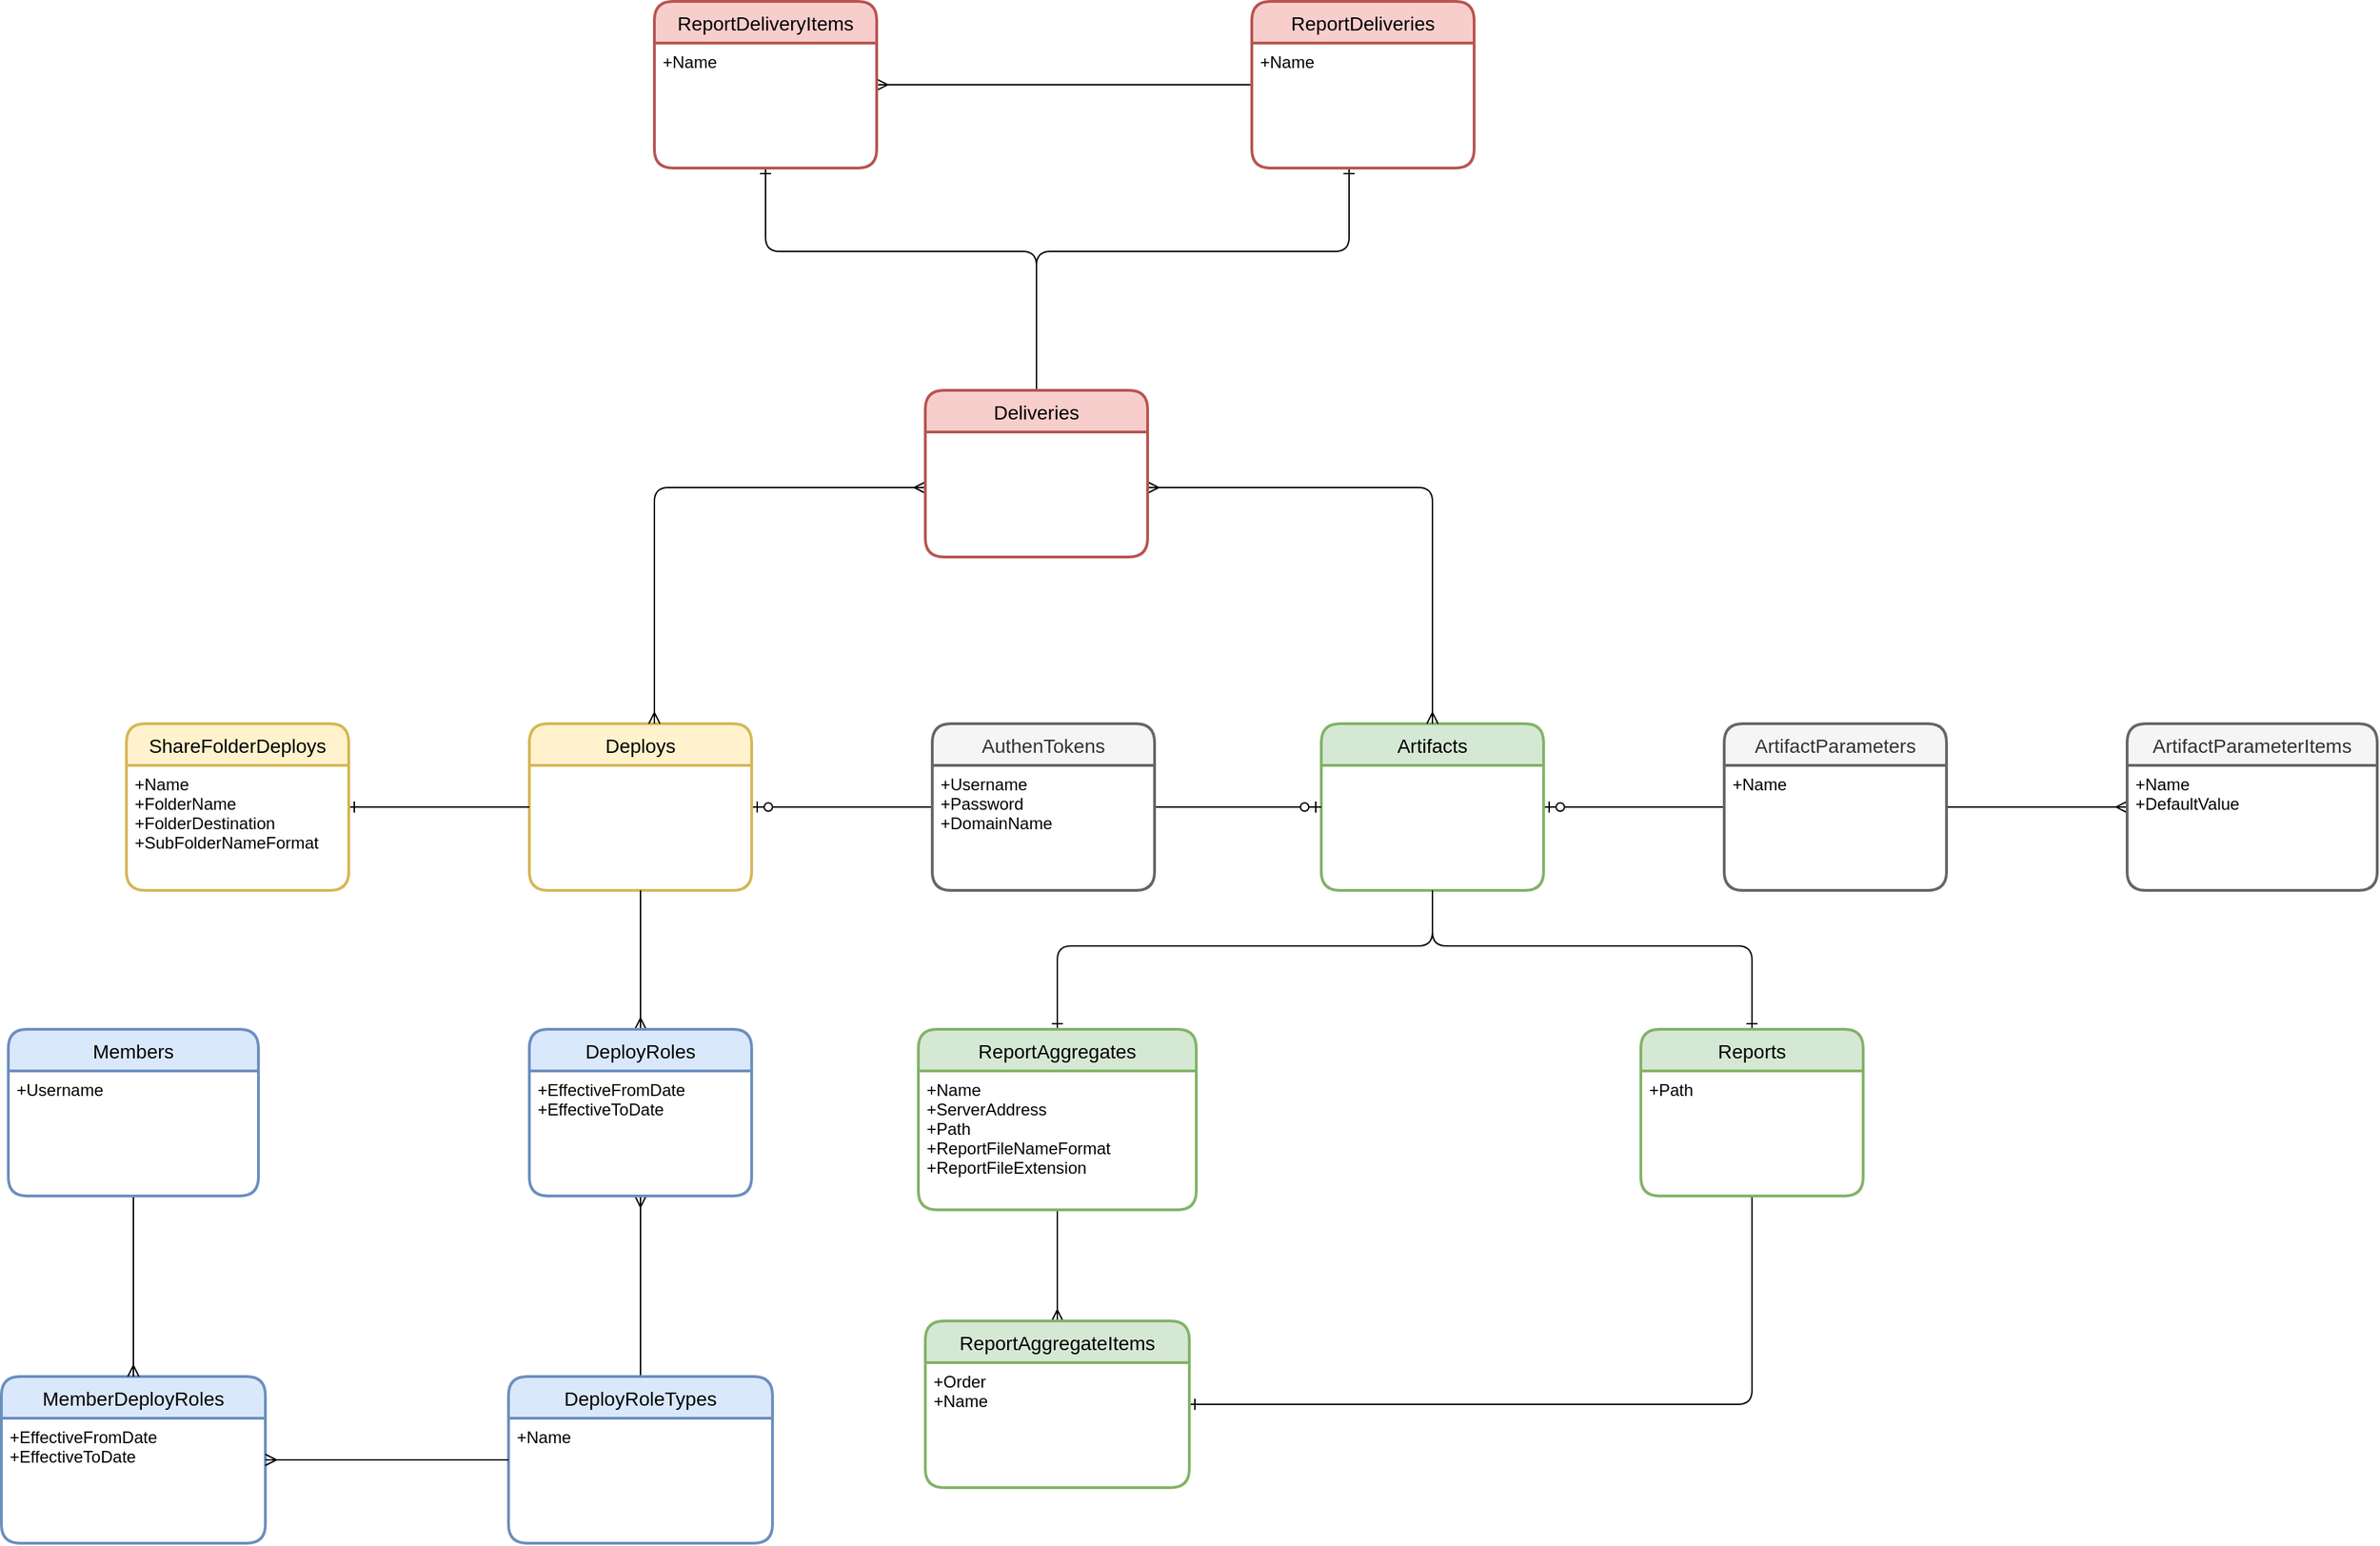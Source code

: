 <mxfile version="13.7.3" type="github">
  <diagram id="7HGqWyUw-NUKtqw8hbtW" name="Page-1">
    <mxGraphModel dx="2580" dy="2067" grid="1" gridSize="10" guides="1" tooltips="1" connect="1" arrows="1" fold="1" page="1" pageScale="1" pageWidth="850" pageHeight="1100" math="0" shadow="0">
      <root>
        <mxCell id="0" />
        <mxCell id="1" parent="0" />
        <mxCell id="pEmnw5MB7O9ldLBmpmIz-14" value="" style="edgeStyle=entityRelationEdgeStyle;fontSize=12;html=1;endArrow=ERzeroToOne;endFill=1;" edge="1" parent="1" source="pEmnw5MB7O9ldLBmpmIz-11" target="pEmnw5MB7O9ldLBmpmIz-9">
          <mxGeometry width="100" height="100" relative="1" as="geometry">
            <mxPoint x="480" y="560" as="sourcePoint" />
            <mxPoint x="580" y="460" as="targetPoint" />
          </mxGeometry>
        </mxCell>
        <mxCell id="pEmnw5MB7O9ldLBmpmIz-17" value="" style="edgeStyle=entityRelationEdgeStyle;fontSize=12;html=1;endArrow=ERmany;" edge="1" parent="1" source="pEmnw5MB7O9ldLBmpmIz-11" target="pEmnw5MB7O9ldLBmpmIz-15">
          <mxGeometry width="100" height="100" relative="1" as="geometry">
            <mxPoint x="750" y="550" as="sourcePoint" />
            <mxPoint x="850" y="450" as="targetPoint" />
          </mxGeometry>
        </mxCell>
        <mxCell id="pEmnw5MB7O9ldLBmpmIz-9" value="Artifacts" style="swimlane;childLayout=stackLayout;horizontal=1;startSize=30;horizontalStack=0;rounded=1;fontSize=14;fontStyle=0;strokeWidth=2;resizeParent=0;resizeLast=1;shadow=0;dashed=0;align=center;fillColor=#d5e8d4;strokeColor=#82b366;" vertex="1" parent="1">
          <mxGeometry x="210" y="260" width="160" height="120" as="geometry" />
        </mxCell>
        <mxCell id="pEmnw5MB7O9ldLBmpmIz-15" value="ArtifactParameterItems" style="swimlane;childLayout=stackLayout;horizontal=1;startSize=30;horizontalStack=0;rounded=1;fontSize=14;fontStyle=0;strokeWidth=2;resizeParent=0;resizeLast=1;shadow=0;dashed=0;align=center;fillColor=#f5f5f5;strokeColor=#666666;fontColor=#333333;" vertex="1" parent="1">
          <mxGeometry x="790" y="260" width="180" height="120" as="geometry" />
        </mxCell>
        <mxCell id="pEmnw5MB7O9ldLBmpmIz-16" value="+Name&#xa;+DefaultValue&#xa;" style="align=left;strokeColor=none;fillColor=none;spacingLeft=4;fontSize=12;verticalAlign=top;resizable=0;rotatable=0;part=1;" vertex="1" parent="pEmnw5MB7O9ldLBmpmIz-15">
          <mxGeometry y="30" width="180" height="90" as="geometry" />
        </mxCell>
        <mxCell id="pEmnw5MB7O9ldLBmpmIz-11" value="ArtifactParameters" style="swimlane;childLayout=stackLayout;horizontal=1;startSize=30;horizontalStack=0;rounded=1;fontSize=14;fontStyle=0;strokeWidth=2;resizeParent=0;resizeLast=1;shadow=0;dashed=0;align=center;fillColor=#f5f5f5;strokeColor=#666666;fontColor=#333333;" vertex="1" parent="1">
          <mxGeometry x="500" y="260" width="160" height="120" as="geometry" />
        </mxCell>
        <mxCell id="pEmnw5MB7O9ldLBmpmIz-12" value="+Name&#xa;&#xa;" style="align=left;strokeColor=none;fillColor=none;spacingLeft=4;fontSize=12;verticalAlign=top;resizable=0;rotatable=0;part=1;" vertex="1" parent="pEmnw5MB7O9ldLBmpmIz-11">
          <mxGeometry y="30" width="160" height="90" as="geometry" />
        </mxCell>
        <mxCell id="pEmnw5MB7O9ldLBmpmIz-21" value="" style="edgeStyle=orthogonalEdgeStyle;fontSize=12;html=1;endArrow=ERone;endFill=1;" edge="1" parent="1" source="pEmnw5MB7O9ldLBmpmIz-9" target="pEmnw5MB7O9ldLBmpmIz-23">
          <mxGeometry width="100" height="100" relative="1" as="geometry">
            <mxPoint x="430" y="550" as="sourcePoint" />
            <mxPoint x="290" y="500" as="targetPoint" />
            <Array as="points">
              <mxPoint x="290" y="420" />
              <mxPoint x="520" y="420" />
            </Array>
          </mxGeometry>
        </mxCell>
        <mxCell id="pEmnw5MB7O9ldLBmpmIz-31" value="" style="edgeStyle=entityRelationEdgeStyle;fontSize=12;html=1;endArrow=ERzeroToOne;endFill=1;" edge="1" parent="1" source="pEmnw5MB7O9ldLBmpmIz-29" target="pEmnw5MB7O9ldLBmpmIz-9">
          <mxGeometry width="100" height="100" relative="1" as="geometry">
            <mxPoint x="80" y="450" as="sourcePoint" />
            <mxPoint x="180" y="350" as="targetPoint" />
          </mxGeometry>
        </mxCell>
        <mxCell id="pEmnw5MB7O9ldLBmpmIz-32" value="" style="edgeStyle=entityRelationEdgeStyle;fontSize=12;html=1;endArrow=ERzeroToOne;endFill=1;" edge="1" parent="1" source="pEmnw5MB7O9ldLBmpmIz-29" target="pEmnw5MB7O9ldLBmpmIz-19">
          <mxGeometry width="100" height="100" relative="1" as="geometry">
            <mxPoint x="-230" y="570" as="sourcePoint" />
            <mxPoint x="-130" y="470" as="targetPoint" />
          </mxGeometry>
        </mxCell>
        <mxCell id="pEmnw5MB7O9ldLBmpmIz-19" value="Deploys" style="swimlane;childLayout=stackLayout;horizontal=1;startSize=30;horizontalStack=0;rounded=1;fontSize=14;fontStyle=0;strokeWidth=2;resizeParent=0;resizeLast=1;shadow=0;dashed=0;align=center;fillColor=#fff2cc;strokeColor=#d6b656;" vertex="1" parent="1">
          <mxGeometry x="-360" y="260" width="160" height="120" as="geometry" />
        </mxCell>
        <mxCell id="pEmnw5MB7O9ldLBmpmIz-33" value="" style="edgeStyle=orthogonalEdgeStyle;fontSize=12;html=1;endArrow=ERone;endFill=1;" edge="1" parent="1" source="pEmnw5MB7O9ldLBmpmIz-9" target="pEmnw5MB7O9ldLBmpmIz-26">
          <mxGeometry width="100" height="100" relative="1" as="geometry">
            <mxPoint x="60" y="720" as="sourcePoint" />
            <mxPoint x="160" y="620" as="targetPoint" />
            <Array as="points">
              <mxPoint x="290" y="420" />
              <mxPoint x="20" y="420" />
            </Array>
          </mxGeometry>
        </mxCell>
        <mxCell id="pEmnw5MB7O9ldLBmpmIz-36" value="" style="edgeStyle=orthogonalEdgeStyle;fontSize=12;html=1;endArrow=ERmany;" edge="1" parent="1" source="pEmnw5MB7O9ldLBmpmIz-26" target="pEmnw5MB7O9ldLBmpmIz-34">
          <mxGeometry width="100" height="100" relative="1" as="geometry">
            <mxPoint x="290" y="830" as="sourcePoint" />
            <mxPoint x="390" y="730" as="targetPoint" />
          </mxGeometry>
        </mxCell>
        <mxCell id="pEmnw5MB7O9ldLBmpmIz-37" value="" style="edgeStyle=orthogonalEdgeStyle;fontSize=12;html=1;endArrow=ERone;endFill=1;" edge="1" parent="1" source="pEmnw5MB7O9ldLBmpmIz-23" target="pEmnw5MB7O9ldLBmpmIz-34">
          <mxGeometry width="100" height="100" relative="1" as="geometry">
            <mxPoint x="180" y="830" as="sourcePoint" />
            <mxPoint x="280" y="730" as="targetPoint" />
            <Array as="points">
              <mxPoint x="520" y="750" />
            </Array>
          </mxGeometry>
        </mxCell>
        <mxCell id="pEmnw5MB7O9ldLBmpmIz-40" value="" style="edgeStyle=orthogonalEdgeStyle;fontSize=12;html=1;endArrow=ERone;endFill=1;" edge="1" parent="1" source="pEmnw5MB7O9ldLBmpmIz-18" target="pEmnw5MB7O9ldLBmpmIz-38">
          <mxGeometry width="100" height="100" relative="1" as="geometry">
            <mxPoint x="280" y="60" as="sourcePoint" />
            <mxPoint x="380" y="-40" as="targetPoint" />
            <Array as="points">
              <mxPoint x="5" y="-80" />
              <mxPoint x="230" y="-80" />
            </Array>
          </mxGeometry>
        </mxCell>
        <mxCell id="pEmnw5MB7O9ldLBmpmIz-43" value="" style="edgeStyle=orthogonalEdgeStyle;fontSize=12;html=1;endArrow=ERone;endFill=1;" edge="1" parent="1" source="pEmnw5MB7O9ldLBmpmIz-18" target="pEmnw5MB7O9ldLBmpmIz-41">
          <mxGeometry width="100" height="100" relative="1" as="geometry">
            <mxPoint x="-370" y="-70" as="sourcePoint" />
            <mxPoint x="-270" y="-170" as="targetPoint" />
            <Array as="points">
              <mxPoint x="5" y="-80" />
              <mxPoint x="-190" y="-80" />
            </Array>
          </mxGeometry>
        </mxCell>
        <mxCell id="pEmnw5MB7O9ldLBmpmIz-46" value="" style="edgeStyle=orthogonalEdgeStyle;fontSize=12;html=1;endArrow=ERmany;" edge="1" parent="1" source="pEmnw5MB7O9ldLBmpmIz-38" target="pEmnw5MB7O9ldLBmpmIz-41">
          <mxGeometry width="100" height="100" relative="1" as="geometry">
            <mxPoint x="-540" y="80" as="sourcePoint" />
            <mxPoint x="-440" y="-20" as="targetPoint" />
            <Array as="points" />
          </mxGeometry>
        </mxCell>
        <mxCell id="pEmnw5MB7O9ldLBmpmIz-48" value="" style="edgeStyle=orthogonalEdgeStyle;fontSize=12;html=1;endArrow=ERmany;startArrow=ERmany;" edge="1" parent="1" source="pEmnw5MB7O9ldLBmpmIz-9" target="pEmnw5MB7O9ldLBmpmIz-18">
          <mxGeometry width="100" height="100" relative="1" as="geometry">
            <mxPoint x="380" y="90" as="sourcePoint" />
            <mxPoint x="480" y="-10" as="targetPoint" />
            <Array as="points">
              <mxPoint x="290" y="90" />
            </Array>
          </mxGeometry>
        </mxCell>
        <mxCell id="pEmnw5MB7O9ldLBmpmIz-49" value="" style="edgeStyle=orthogonalEdgeStyle;fontSize=12;html=1;endArrow=ERmany;startArrow=ERmany;" edge="1" parent="1" source="pEmnw5MB7O9ldLBmpmIz-19" target="pEmnw5MB7O9ldLBmpmIz-18">
          <mxGeometry width="100" height="100" relative="1" as="geometry">
            <mxPoint x="-20" y="140" as="sourcePoint" />
            <mxPoint x="80" y="40" as="targetPoint" />
            <Array as="points">
              <mxPoint x="-270" y="90" />
            </Array>
          </mxGeometry>
        </mxCell>
        <mxCell id="pEmnw5MB7O9ldLBmpmIz-29" value="AuthenTokens" style="swimlane;childLayout=stackLayout;horizontal=1;startSize=30;horizontalStack=0;rounded=1;fontSize=14;fontStyle=0;strokeWidth=2;resizeParent=0;resizeLast=1;shadow=0;dashed=0;align=center;fillColor=#f5f5f5;strokeColor=#666666;fontColor=#333333;" vertex="1" parent="1">
          <mxGeometry x="-70" y="260" width="160" height="120" as="geometry" />
        </mxCell>
        <mxCell id="pEmnw5MB7O9ldLBmpmIz-30" value="+Username&#xa;+Password&#xa;+DomainName&#xa;&#xa;" style="align=left;strokeColor=none;fillColor=none;spacingLeft=4;fontSize=12;verticalAlign=top;resizable=0;rotatable=0;part=1;" vertex="1" parent="pEmnw5MB7O9ldLBmpmIz-29">
          <mxGeometry y="30" width="160" height="90" as="geometry" />
        </mxCell>
        <mxCell id="pEmnw5MB7O9ldLBmpmIz-52" value="" style="edgeStyle=entityRelationEdgeStyle;fontSize=12;html=1;endArrow=ERone;endFill=1;" edge="1" parent="1" source="pEmnw5MB7O9ldLBmpmIz-19" target="pEmnw5MB7O9ldLBmpmIz-50">
          <mxGeometry width="100" height="100" relative="1" as="geometry">
            <mxPoint x="-490" y="550" as="sourcePoint" />
            <mxPoint x="-390" y="450" as="targetPoint" />
          </mxGeometry>
        </mxCell>
        <mxCell id="pEmnw5MB7O9ldLBmpmIz-50" value="ShareFolderDeploys" style="swimlane;childLayout=stackLayout;horizontal=1;startSize=30;horizontalStack=0;rounded=1;fontSize=14;fontStyle=0;strokeWidth=2;resizeParent=0;resizeLast=1;shadow=0;dashed=0;align=center;fillColor=#fff2cc;strokeColor=#d6b656;" vertex="1" parent="1">
          <mxGeometry x="-650" y="260" width="160" height="120" as="geometry" />
        </mxCell>
        <mxCell id="pEmnw5MB7O9ldLBmpmIz-51" value="+Name&#xa;+FolderName&#xa;+FolderDestination&#xa;+SubFolderNameFormat&#xa;&#xa;" style="align=left;strokeColor=none;fillColor=none;spacingLeft=4;fontSize=12;verticalAlign=top;resizable=0;rotatable=0;part=1;" vertex="1" parent="pEmnw5MB7O9ldLBmpmIz-50">
          <mxGeometry y="30" width="160" height="90" as="geometry" />
        </mxCell>
        <mxCell id="pEmnw5MB7O9ldLBmpmIz-26" value="ReportAggregates" style="swimlane;childLayout=stackLayout;horizontal=1;startSize=30;horizontalStack=0;rounded=1;fontSize=14;fontStyle=0;strokeWidth=2;resizeParent=0;resizeLast=1;shadow=0;dashed=0;align=center;fillColor=#d5e8d4;strokeColor=#82b366;" vertex="1" parent="1">
          <mxGeometry x="-80" y="480" width="200" height="130" as="geometry" />
        </mxCell>
        <mxCell id="pEmnw5MB7O9ldLBmpmIz-27" value="+Name&#xa;+ServerAddress&#xa;+Path&#xa;+ReportFileNameFormat&#xa;+ReportFileExtension&#xa;" style="align=left;strokeColor=none;fillColor=none;spacingLeft=4;fontSize=12;verticalAlign=top;resizable=0;rotatable=0;part=1;" vertex="1" parent="pEmnw5MB7O9ldLBmpmIz-26">
          <mxGeometry y="30" width="200" height="100" as="geometry" />
        </mxCell>
        <mxCell id="pEmnw5MB7O9ldLBmpmIz-34" value="ReportAggregateItems" style="swimlane;childLayout=stackLayout;horizontal=1;startSize=30;horizontalStack=0;rounded=1;fontSize=14;fontStyle=0;strokeWidth=2;resizeParent=0;resizeLast=1;shadow=0;dashed=0;align=center;fillColor=#d5e8d4;strokeColor=#82b366;" vertex="1" parent="1">
          <mxGeometry x="-75" y="690" width="190" height="120" as="geometry" />
        </mxCell>
        <mxCell id="pEmnw5MB7O9ldLBmpmIz-35" value="+Order&#xa;+Name&#xa;&#xa;" style="align=left;strokeColor=none;fillColor=none;spacingLeft=4;fontSize=12;verticalAlign=top;resizable=0;rotatable=0;part=1;" vertex="1" parent="pEmnw5MB7O9ldLBmpmIz-34">
          <mxGeometry y="30" width="190" height="90" as="geometry" />
        </mxCell>
        <mxCell id="pEmnw5MB7O9ldLBmpmIz-23" value="Reports" style="swimlane;childLayout=stackLayout;horizontal=1;startSize=30;horizontalStack=0;rounded=1;fontSize=14;fontStyle=0;strokeWidth=2;resizeParent=0;resizeLast=1;shadow=0;dashed=0;align=center;fillColor=#d5e8d4;strokeColor=#82b366;" vertex="1" parent="1">
          <mxGeometry x="440" y="480" width="160" height="120" as="geometry" />
        </mxCell>
        <mxCell id="pEmnw5MB7O9ldLBmpmIz-24" value="+Path&#xa;&#xa;" style="align=left;strokeColor=none;fillColor=none;spacingLeft=4;fontSize=12;verticalAlign=top;resizable=0;rotatable=0;part=1;" vertex="1" parent="pEmnw5MB7O9ldLBmpmIz-23">
          <mxGeometry y="30" width="160" height="90" as="geometry" />
        </mxCell>
        <mxCell id="pEmnw5MB7O9ldLBmpmIz-41" value="ReportDeliveryItems" style="swimlane;childLayout=stackLayout;horizontal=1;startSize=30;horizontalStack=0;rounded=1;fontSize=14;fontStyle=0;strokeWidth=2;resizeParent=0;resizeLast=1;shadow=0;dashed=0;align=center;fillColor=#f8cecc;strokeColor=#b85450;" vertex="1" parent="1">
          <mxGeometry x="-270" y="-260" width="160" height="120" as="geometry" />
        </mxCell>
        <mxCell id="pEmnw5MB7O9ldLBmpmIz-42" value="+Name&#xa;" style="align=left;strokeColor=none;fillColor=none;spacingLeft=4;fontSize=12;verticalAlign=top;resizable=0;rotatable=0;part=1;" vertex="1" parent="pEmnw5MB7O9ldLBmpmIz-41">
          <mxGeometry y="30" width="160" height="90" as="geometry" />
        </mxCell>
        <mxCell id="pEmnw5MB7O9ldLBmpmIz-38" value="ReportDeliveries" style="swimlane;childLayout=stackLayout;horizontal=1;startSize=30;horizontalStack=0;rounded=1;fontSize=14;fontStyle=0;strokeWidth=2;resizeParent=0;resizeLast=1;shadow=0;dashed=0;align=center;fillColor=#f8cecc;strokeColor=#b85450;" vertex="1" parent="1">
          <mxGeometry x="160" y="-260" width="160" height="120" as="geometry" />
        </mxCell>
        <mxCell id="pEmnw5MB7O9ldLBmpmIz-39" value="+Name&#xa;" style="align=left;strokeColor=none;fillColor=none;spacingLeft=4;fontSize=12;verticalAlign=top;resizable=0;rotatable=0;part=1;" vertex="1" parent="pEmnw5MB7O9ldLBmpmIz-38">
          <mxGeometry y="30" width="160" height="90" as="geometry" />
        </mxCell>
        <mxCell id="pEmnw5MB7O9ldLBmpmIz-18" value="Deliveries" style="swimlane;childLayout=stackLayout;horizontal=1;startSize=30;horizontalStack=0;rounded=1;fontSize=14;fontStyle=0;strokeWidth=2;resizeParent=0;resizeLast=1;shadow=0;dashed=0;align=center;fillColor=#f8cecc;strokeColor=#b85450;" vertex="1" parent="1">
          <mxGeometry x="-75" y="20" width="160" height="120" as="geometry" />
        </mxCell>
        <mxCell id="pEmnw5MB7O9ldLBmpmIz-59" value="" style="edgeStyle=orthogonalEdgeStyle;fontSize=12;html=1;endArrow=ERmany;" edge="1" parent="1" source="pEmnw5MB7O9ldLBmpmIz-57" target="pEmnw5MB7O9ldLBmpmIz-55">
          <mxGeometry width="100" height="100" relative="1" as="geometry">
            <mxPoint x="-490" y="750" as="sourcePoint" />
            <mxPoint x="-390" y="650" as="targetPoint" />
          </mxGeometry>
        </mxCell>
        <mxCell id="pEmnw5MB7O9ldLBmpmIz-60" value="" style="edgeStyle=orthogonalEdgeStyle;fontSize=12;html=1;endArrow=ERmany;" edge="1" parent="1" source="pEmnw5MB7O9ldLBmpmIz-19" target="pEmnw5MB7O9ldLBmpmIz-55">
          <mxGeometry width="100" height="100" relative="1" as="geometry">
            <mxPoint x="-340" y="600" as="sourcePoint" />
            <mxPoint x="-240" y="500" as="targetPoint" />
          </mxGeometry>
        </mxCell>
        <mxCell id="pEmnw5MB7O9ldLBmpmIz-55" value="DeployRoles" style="swimlane;childLayout=stackLayout;horizontal=1;startSize=30;horizontalStack=0;rounded=1;fontSize=14;fontStyle=0;strokeWidth=2;resizeParent=0;resizeLast=1;shadow=0;dashed=0;align=center;fillColor=#dae8fc;strokeColor=#6c8ebf;" vertex="1" parent="1">
          <mxGeometry x="-360" y="480" width="160" height="120" as="geometry" />
        </mxCell>
        <mxCell id="pEmnw5MB7O9ldLBmpmIz-56" value="+EffectiveFromDate&#xa;+EffectiveToDate&#xa;" style="align=left;strokeColor=none;fillColor=none;spacingLeft=4;fontSize=12;verticalAlign=top;resizable=0;rotatable=0;part=1;" vertex="1" parent="pEmnw5MB7O9ldLBmpmIz-55">
          <mxGeometry y="30" width="160" height="90" as="geometry" />
        </mxCell>
        <mxCell id="pEmnw5MB7O9ldLBmpmIz-57" value="DeployRoleTypes" style="swimlane;childLayout=stackLayout;horizontal=1;startSize=30;horizontalStack=0;rounded=1;fontSize=14;fontStyle=0;strokeWidth=2;resizeParent=0;resizeLast=1;shadow=0;dashed=0;align=center;fillColor=#dae8fc;strokeColor=#6c8ebf;" vertex="1" parent="1">
          <mxGeometry x="-375" y="730" width="190" height="120" as="geometry" />
        </mxCell>
        <mxCell id="pEmnw5MB7O9ldLBmpmIz-58" value="+Name&#xa;" style="align=left;strokeColor=none;fillColor=none;spacingLeft=4;fontSize=12;verticalAlign=top;resizable=0;rotatable=0;part=1;" vertex="1" parent="pEmnw5MB7O9ldLBmpmIz-57">
          <mxGeometry y="30" width="190" height="90" as="geometry" />
        </mxCell>
        <mxCell id="pEmnw5MB7O9ldLBmpmIz-62" value="MemberDeployRoles" style="swimlane;childLayout=stackLayout;horizontal=1;startSize=30;horizontalStack=0;rounded=1;fontSize=14;fontStyle=0;strokeWidth=2;resizeParent=0;resizeLast=1;shadow=0;dashed=0;align=center;fillColor=#dae8fc;strokeColor=#6c8ebf;" vertex="1" parent="1">
          <mxGeometry x="-740" y="730" width="190" height="120" as="geometry" />
        </mxCell>
        <mxCell id="pEmnw5MB7O9ldLBmpmIz-63" value="+EffectiveFromDate&#xa;+EffectiveToDate&#xa;" style="align=left;strokeColor=none;fillColor=none;spacingLeft=4;fontSize=12;verticalAlign=top;resizable=0;rotatable=0;part=1;" vertex="1" parent="pEmnw5MB7O9ldLBmpmIz-62">
          <mxGeometry y="30" width="190" height="90" as="geometry" />
        </mxCell>
        <mxCell id="pEmnw5MB7O9ldLBmpmIz-64" value="" style="edgeStyle=orthogonalEdgeStyle;fontSize=12;html=1;endArrow=ERmany;" edge="1" parent="1" source="pEmnw5MB7O9ldLBmpmIz-57" target="pEmnw5MB7O9ldLBmpmIz-62">
          <mxGeometry width="100" height="100" relative="1" as="geometry">
            <mxPoint x="-450" y="1050" as="sourcePoint" />
            <mxPoint x="-350" y="950" as="targetPoint" />
          </mxGeometry>
        </mxCell>
        <mxCell id="pEmnw5MB7O9ldLBmpmIz-65" value="" style="edgeStyle=orthogonalEdgeStyle;fontSize=12;html=1;endArrow=ERmany;" edge="1" parent="1" source="pEmnw5MB7O9ldLBmpmIz-53" target="pEmnw5MB7O9ldLBmpmIz-62">
          <mxGeometry width="100" height="100" relative="1" as="geometry">
            <mxPoint x="-570" y="1050" as="sourcePoint" />
            <mxPoint x="-470" y="950" as="targetPoint" />
          </mxGeometry>
        </mxCell>
        <mxCell id="pEmnw5MB7O9ldLBmpmIz-53" value="Members" style="swimlane;childLayout=stackLayout;horizontal=1;startSize=30;horizontalStack=0;rounded=1;fontSize=14;fontStyle=0;strokeWidth=2;resizeParent=0;resizeLast=1;shadow=0;dashed=0;align=center;fillColor=#dae8fc;strokeColor=#6c8ebf;" vertex="1" parent="1">
          <mxGeometry x="-735" y="480" width="180" height="120" as="geometry" />
        </mxCell>
        <mxCell id="pEmnw5MB7O9ldLBmpmIz-54" value="+Username&#xa;" style="align=left;strokeColor=none;fillColor=none;spacingLeft=4;fontSize=12;verticalAlign=top;resizable=0;rotatable=0;part=1;" vertex="1" parent="pEmnw5MB7O9ldLBmpmIz-53">
          <mxGeometry y="30" width="180" height="90" as="geometry" />
        </mxCell>
      </root>
    </mxGraphModel>
  </diagram>
</mxfile>
